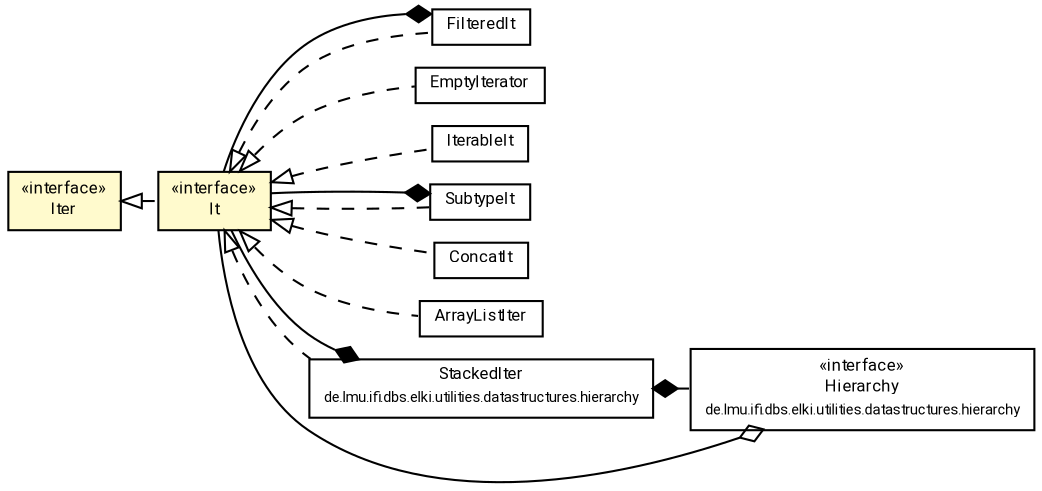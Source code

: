 #!/usr/local/bin/dot
#
# Class diagram 
# Generated by UMLGraph version R5_7_2-60-g0e99a6 (http://www.spinellis.gr/umlgraph/)
#

digraph G {
	graph [fontnames="svg"]
	edge [fontname="Roboto",fontsize=7,labelfontname="Roboto",labelfontsize=7,color="black"];
	node [fontname="Roboto",fontcolor="black",fontsize=8,shape=plaintext,margin=0,width=0,height=0];
	nodesep=0.15;
	ranksep=0.25;
	rankdir=LR;
	// de.lmu.ifi.dbs.elki.utilities.datastructures.iterator.EmptyIterator<O>
	c5532661 [label=<<table title="de.lmu.ifi.dbs.elki.utilities.datastructures.iterator.EmptyIterator" border="0" cellborder="1" cellspacing="0" cellpadding="2" href="EmptyIterator.html" target="_parent">
		<tr><td><table border="0" cellspacing="0" cellpadding="1">
		<tr><td align="center" balign="center"> <font face="Roboto">EmptyIterator</font> </td></tr>
		</table></td></tr>
		</table>>, URL="EmptyIterator.html"];
	// de.lmu.ifi.dbs.elki.utilities.datastructures.iterator.Iter
	c5532662 [label=<<table title="de.lmu.ifi.dbs.elki.utilities.datastructures.iterator.Iter" border="0" cellborder="1" cellspacing="0" cellpadding="2" bgcolor="LemonChiffon" href="Iter.html" target="_parent">
		<tr><td><table border="0" cellspacing="0" cellpadding="1">
		<tr><td align="center" balign="center"> &#171;interface&#187; </td></tr>
		<tr><td align="center" balign="center"> <font face="Roboto">Iter</font> </td></tr>
		</table></td></tr>
		</table>>, URL="Iter.html"];
	// de.lmu.ifi.dbs.elki.utilities.datastructures.iterator.FilteredIt<O>
	c5532663 [label=<<table title="de.lmu.ifi.dbs.elki.utilities.datastructures.iterator.FilteredIt" border="0" cellborder="1" cellspacing="0" cellpadding="2" href="FilteredIt.html" target="_parent">
		<tr><td><table border="0" cellspacing="0" cellpadding="1">
		<tr><td align="center" balign="center"> <font face="Roboto">FilteredIt</font> </td></tr>
		</table></td></tr>
		</table>>, URL="FilteredIt.html"];
	// de.lmu.ifi.dbs.elki.utilities.datastructures.iterator.It<O>
	c5532664 [label=<<table title="de.lmu.ifi.dbs.elki.utilities.datastructures.iterator.It" border="0" cellborder="1" cellspacing="0" cellpadding="2" bgcolor="lemonChiffon" href="It.html" target="_parent">
		<tr><td><table border="0" cellspacing="0" cellpadding="1">
		<tr><td align="center" balign="center"> &#171;interface&#187; </td></tr>
		<tr><td align="center" balign="center"> <font face="Roboto">It</font> </td></tr>
		</table></td></tr>
		</table>>, URL="It.html"];
	// de.lmu.ifi.dbs.elki.utilities.datastructures.iterator.IterableIt<O>
	c5532666 [label=<<table title="de.lmu.ifi.dbs.elki.utilities.datastructures.iterator.IterableIt" border="0" cellborder="1" cellspacing="0" cellpadding="2" href="IterableIt.html" target="_parent">
		<tr><td><table border="0" cellspacing="0" cellpadding="1">
		<tr><td align="center" balign="center"> <font face="Roboto">IterableIt</font> </td></tr>
		</table></td></tr>
		</table>>, URL="IterableIt.html"];
	// de.lmu.ifi.dbs.elki.utilities.datastructures.iterator.SubtypeIt<O>
	c5532667 [label=<<table title="de.lmu.ifi.dbs.elki.utilities.datastructures.iterator.SubtypeIt" border="0" cellborder="1" cellspacing="0" cellpadding="2" href="SubtypeIt.html" target="_parent">
		<tr><td><table border="0" cellspacing="0" cellpadding="1">
		<tr><td align="center" balign="center"> <font face="Roboto">SubtypeIt</font> </td></tr>
		</table></td></tr>
		</table>>, URL="SubtypeIt.html"];
	// de.lmu.ifi.dbs.elki.utilities.datastructures.iterator.ConcatIt<O>
	c5532669 [label=<<table title="de.lmu.ifi.dbs.elki.utilities.datastructures.iterator.ConcatIt" border="0" cellborder="1" cellspacing="0" cellpadding="2" href="ConcatIt.html" target="_parent">
		<tr><td><table border="0" cellspacing="0" cellpadding="1">
		<tr><td align="center" balign="center"> <font face="Roboto">ConcatIt</font> </td></tr>
		</table></td></tr>
		</table>>, URL="ConcatIt.html"];
	// de.lmu.ifi.dbs.elki.utilities.datastructures.iterator.ArrayListIter<O>
	c5532670 [label=<<table title="de.lmu.ifi.dbs.elki.utilities.datastructures.iterator.ArrayListIter" border="0" cellborder="1" cellspacing="0" cellpadding="2" href="ArrayListIter.html" target="_parent">
		<tr><td><table border="0" cellspacing="0" cellpadding="1">
		<tr><td align="center" balign="center"> <font face="Roboto">ArrayListIter</font> </td></tr>
		</table></td></tr>
		</table>>, URL="ArrayListIter.html"];
	// de.lmu.ifi.dbs.elki.utilities.datastructures.hierarchy.StackedIter<B, A extends B>
	c5532687 [label=<<table title="de.lmu.ifi.dbs.elki.utilities.datastructures.hierarchy.StackedIter" border="0" cellborder="1" cellspacing="0" cellpadding="2" href="../hierarchy/StackedIter.html" target="_parent">
		<tr><td><table border="0" cellspacing="0" cellpadding="1">
		<tr><td align="center" balign="center"> <font face="Roboto">StackedIter</font> </td></tr>
		<tr><td align="center" balign="center"> <font face="Roboto" point-size="7.0">de.lmu.ifi.dbs.elki.utilities.datastructures.hierarchy</font> </td></tr>
		</table></td></tr>
		</table>>, URL="../hierarchy/StackedIter.html"];
	// de.lmu.ifi.dbs.elki.utilities.datastructures.hierarchy.Hierarchy<O>
	c5532688 [label=<<table title="de.lmu.ifi.dbs.elki.utilities.datastructures.hierarchy.Hierarchy" border="0" cellborder="1" cellspacing="0" cellpadding="2" href="../hierarchy/Hierarchy.html" target="_parent">
		<tr><td><table border="0" cellspacing="0" cellpadding="1">
		<tr><td align="center" balign="center"> &#171;interface&#187; </td></tr>
		<tr><td align="center" balign="center"> <font face="Roboto">Hierarchy</font> </td></tr>
		<tr><td align="center" balign="center"> <font face="Roboto" point-size="7.0">de.lmu.ifi.dbs.elki.utilities.datastructures.hierarchy</font> </td></tr>
		</table></td></tr>
		</table>>, URL="../hierarchy/Hierarchy.html"];
	// de.lmu.ifi.dbs.elki.utilities.datastructures.iterator.EmptyIterator<O> implements de.lmu.ifi.dbs.elki.utilities.datastructures.iterator.It<O>
	c5532664 -> c5532661 [arrowtail=empty,style=dashed,dir=back,weight=9];
	// de.lmu.ifi.dbs.elki.utilities.datastructures.iterator.FilteredIt<O> implements de.lmu.ifi.dbs.elki.utilities.datastructures.iterator.It<O>
	c5532664 -> c5532663 [arrowtail=empty,style=dashed,dir=back,weight=9];
	// de.lmu.ifi.dbs.elki.utilities.datastructures.iterator.FilteredIt<O> composed de.lmu.ifi.dbs.elki.utilities.datastructures.iterator.It<O>
	c5532663 -> c5532664 [arrowhead=none,arrowtail=diamond,dir=back,weight=6];
	// de.lmu.ifi.dbs.elki.utilities.datastructures.iterator.It<O> implements de.lmu.ifi.dbs.elki.utilities.datastructures.iterator.Iter
	c5532662 -> c5532664 [arrowtail=empty,style=dashed,dir=back,weight=9];
	// de.lmu.ifi.dbs.elki.utilities.datastructures.iterator.IterableIt<O> implements de.lmu.ifi.dbs.elki.utilities.datastructures.iterator.It<O>
	c5532664 -> c5532666 [arrowtail=empty,style=dashed,dir=back,weight=9];
	// de.lmu.ifi.dbs.elki.utilities.datastructures.iterator.SubtypeIt<O> implements de.lmu.ifi.dbs.elki.utilities.datastructures.iterator.It<O>
	c5532664 -> c5532667 [arrowtail=empty,style=dashed,dir=back,weight=9];
	// de.lmu.ifi.dbs.elki.utilities.datastructures.iterator.SubtypeIt<O> composed de.lmu.ifi.dbs.elki.utilities.datastructures.iterator.It<O>
	c5532667 -> c5532664 [arrowhead=none,arrowtail=diamond,dir=back,weight=6];
	// de.lmu.ifi.dbs.elki.utilities.datastructures.iterator.ConcatIt<O> implements de.lmu.ifi.dbs.elki.utilities.datastructures.iterator.It<O>
	c5532664 -> c5532669 [arrowtail=empty,style=dashed,dir=back,weight=9];
	// de.lmu.ifi.dbs.elki.utilities.datastructures.iterator.ArrayListIter<O> implements de.lmu.ifi.dbs.elki.utilities.datastructures.iterator.It<O>
	c5532664 -> c5532670 [arrowtail=empty,style=dashed,dir=back,weight=9];
	// de.lmu.ifi.dbs.elki.utilities.datastructures.hierarchy.StackedIter<B, A extends B> implements de.lmu.ifi.dbs.elki.utilities.datastructures.iterator.It<O>
	c5532664 -> c5532687 [arrowtail=empty,style=dashed,dir=back,weight=9];
	// de.lmu.ifi.dbs.elki.utilities.datastructures.hierarchy.StackedIter<B, A extends B> composed de.lmu.ifi.dbs.elki.utilities.datastructures.hierarchy.Hierarchy<O>
	c5532687 -> c5532688 [arrowhead=none,arrowtail=diamond,dir=back,weight=6];
	// de.lmu.ifi.dbs.elki.utilities.datastructures.hierarchy.StackedIter<B, A extends B> composed de.lmu.ifi.dbs.elki.utilities.datastructures.iterator.It<O>
	c5532687 -> c5532664 [arrowhead=none,arrowtail=diamond,dir=back,weight=6];
	// de.lmu.ifi.dbs.elki.utilities.datastructures.hierarchy.Hierarchy<O> has de.lmu.ifi.dbs.elki.utilities.datastructures.iterator.It<O>
	c5532688 -> c5532664 [arrowhead=none,arrowtail=ediamond,dir=back,weight=4];
}

